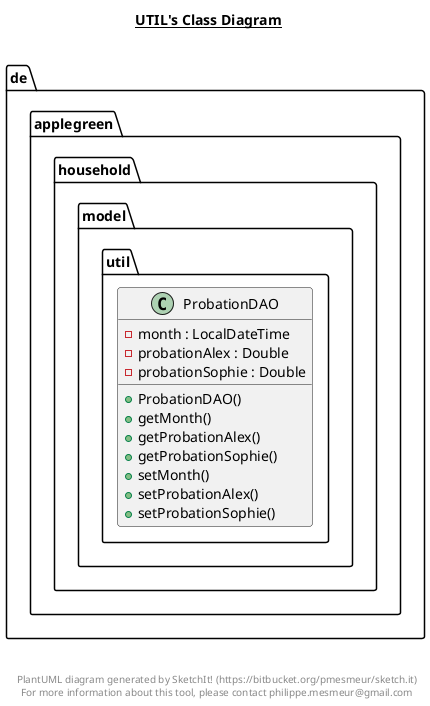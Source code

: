 @startuml

title __UTIL's Class Diagram__\n

  namespace de.applegreen.household.model {
    namespace util {
      class de.applegreen.household.model.util.ProbationDAO {
          - month : LocalDateTime
          - probationAlex : Double
          - probationSophie : Double
          + ProbationDAO()
          + getMonth()
          + getProbationAlex()
          + getProbationSophie()
          + setMonth()
          + setProbationAlex()
          + setProbationSophie()
      }
    }
  }
  



right footer


PlantUML diagram generated by SketchIt! (https://bitbucket.org/pmesmeur/sketch.it)
For more information about this tool, please contact philippe.mesmeur@gmail.com
endfooter

@enduml
